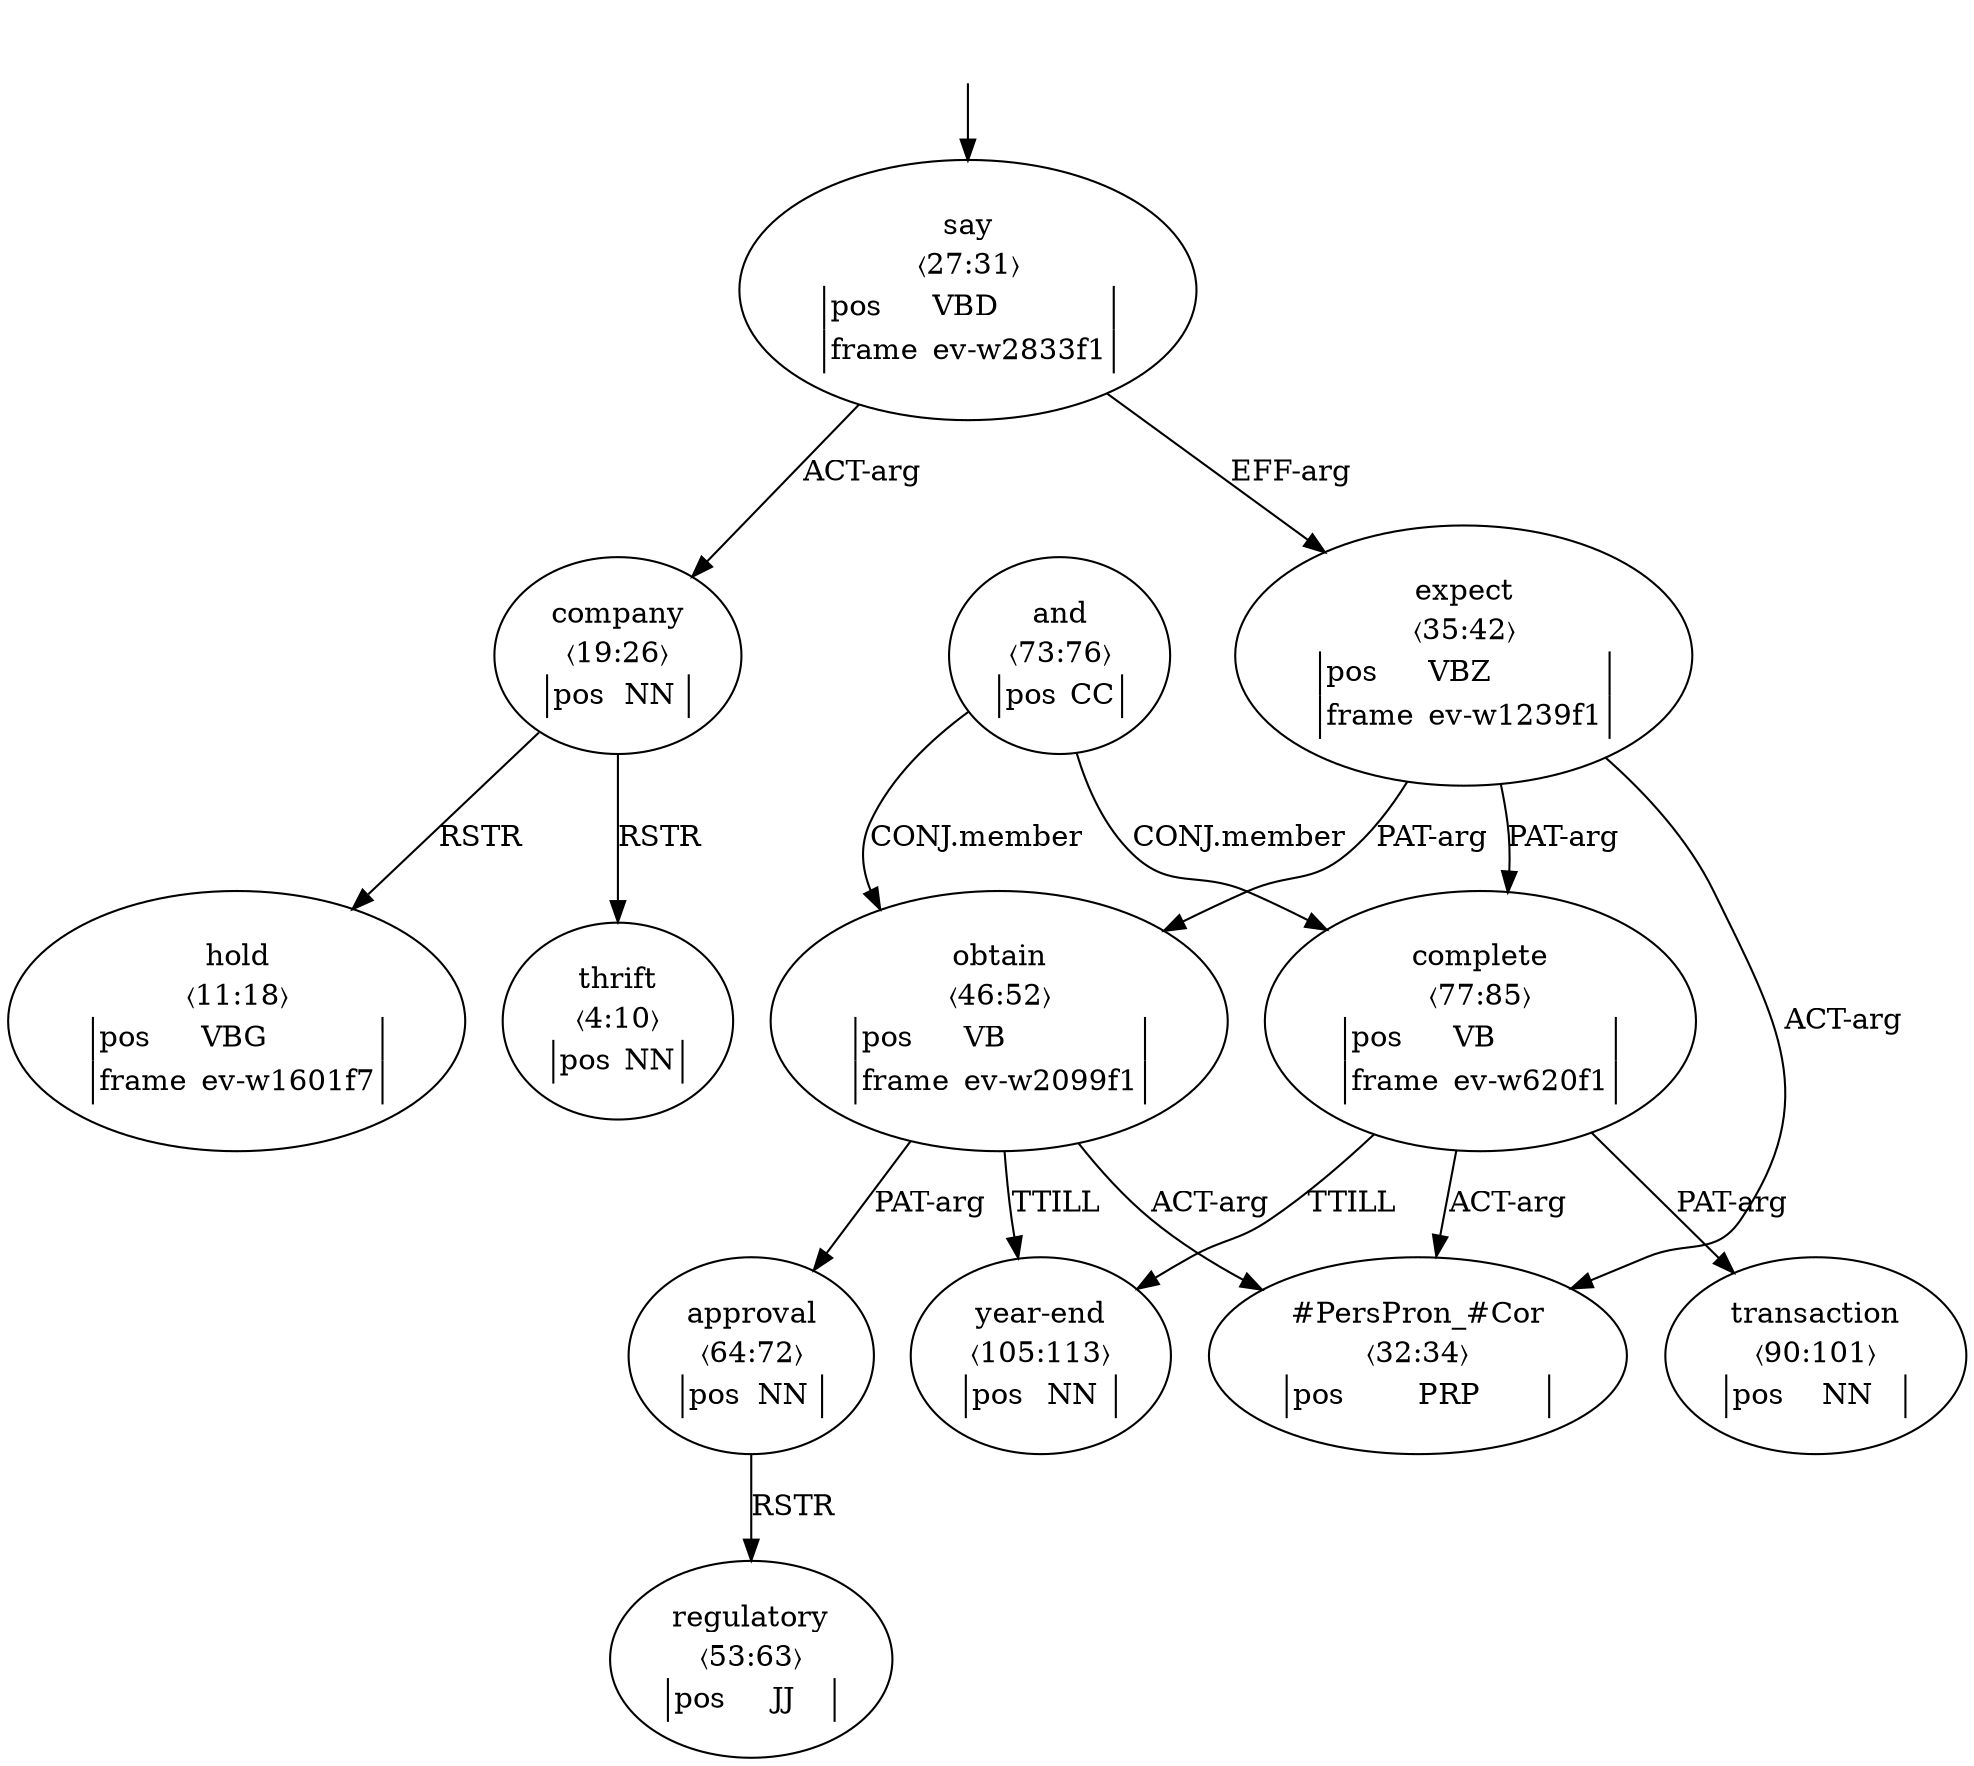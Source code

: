 digraph "20006002" {
  top [ style=invis ];
  top -> 4;
  1 [ label=<<table align="center" border="0" cellspacing="0"><tr><td colspan="2">thrift</td></tr><tr><td colspan="2">〈4:10〉</td></tr><tr><td sides="l" border="1" align="left">pos</td><td sides="r" border="1" align="left">NN</td></tr></table>> ];
  2 [ label=<<table align="center" border="0" cellspacing="0"><tr><td colspan="2">hold</td></tr><tr><td colspan="2">〈11:18〉</td></tr><tr><td sides="l" border="1" align="left">pos</td><td sides="r" border="1" align="left">VBG</td></tr><tr><td sides="l" border="1" align="left">frame</td><td sides="r" border="1" align="left">ev-w1601f7</td></tr></table>> ];
  3 [ label=<<table align="center" border="0" cellspacing="0"><tr><td colspan="2">company</td></tr><tr><td colspan="2">〈19:26〉</td></tr><tr><td sides="l" border="1" align="left">pos</td><td sides="r" border="1" align="left">NN</td></tr></table>> ];
  4 [ label=<<table align="center" border="0" cellspacing="0"><tr><td colspan="2">say</td></tr><tr><td colspan="2">〈27:31〉</td></tr><tr><td sides="l" border="1" align="left">pos</td><td sides="r" border="1" align="left">VBD</td></tr><tr><td sides="l" border="1" align="left">frame</td><td sides="r" border="1" align="left">ev-w2833f1</td></tr></table>> ];
  5 [ label=<<table align="center" border="0" cellspacing="0"><tr><td colspan="2">#PersPron_#Cor</td></tr><tr><td colspan="2">〈32:34〉</td></tr><tr><td sides="l" border="1" align="left">pos</td><td sides="r" border="1" align="left">PRP</td></tr></table>> ];
  6 [ label=<<table align="center" border="0" cellspacing="0"><tr><td colspan="2">expect</td></tr><tr><td colspan="2">〈35:42〉</td></tr><tr><td sides="l" border="1" align="left">pos</td><td sides="r" border="1" align="left">VBZ</td></tr><tr><td sides="l" border="1" align="left">frame</td><td sides="r" border="1" align="left">ev-w1239f1</td></tr></table>> ];
  8 [ label=<<table align="center" border="0" cellspacing="0"><tr><td colspan="2">obtain</td></tr><tr><td colspan="2">〈46:52〉</td></tr><tr><td sides="l" border="1" align="left">pos</td><td sides="r" border="1" align="left">VB</td></tr><tr><td sides="l" border="1" align="left">frame</td><td sides="r" border="1" align="left">ev-w2099f1</td></tr></table>> ];
  9 [ label=<<table align="center" border="0" cellspacing="0"><tr><td colspan="2">regulatory</td></tr><tr><td colspan="2">〈53:63〉</td></tr><tr><td sides="l" border="1" align="left">pos</td><td sides="r" border="1" align="left">JJ</td></tr></table>> ];
  10 [ label=<<table align="center" border="0" cellspacing="0"><tr><td colspan="2">approval</td></tr><tr><td colspan="2">〈64:72〉</td></tr><tr><td sides="l" border="1" align="left">pos</td><td sides="r" border="1" align="left">NN</td></tr></table>> ];
  11 [ label=<<table align="center" border="0" cellspacing="0"><tr><td colspan="2">and</td></tr><tr><td colspan="2">〈73:76〉</td></tr><tr><td sides="l" border="1" align="left">pos</td><td sides="r" border="1" align="left">CC</td></tr></table>> ];
  12 [ label=<<table align="center" border="0" cellspacing="0"><tr><td colspan="2">complete</td></tr><tr><td colspan="2">〈77:85〉</td></tr><tr><td sides="l" border="1" align="left">pos</td><td sides="r" border="1" align="left">VB</td></tr><tr><td sides="l" border="1" align="left">frame</td><td sides="r" border="1" align="left">ev-w620f1</td></tr></table>> ];
  14 [ label=<<table align="center" border="0" cellspacing="0"><tr><td colspan="2">transaction</td></tr><tr><td colspan="2">〈90:101〉</td></tr><tr><td sides="l" border="1" align="left">pos</td><td sides="r" border="1" align="left">NN</td></tr></table>> ];
  16 [ label=<<table align="center" border="0" cellspacing="0"><tr><td colspan="2">year-end</td></tr><tr><td colspan="2">〈105:113〉</td></tr><tr><td sides="l" border="1" align="left">pos</td><td sides="r" border="1" align="left">NN</td></tr></table>> ];
  3 -> 1 [ label="RSTR" ];
  6 -> 8 [ label="PAT-arg" ];
  11 -> 8 [ label="CONJ.member" ];
  8 -> 5 [ label="ACT-arg" ];
  12 -> 16 [ label="TTILL" ];
  12 -> 5 [ label="ACT-arg" ];
  4 -> 3 [ label="ACT-arg" ];
  12 -> 14 [ label="PAT-arg" ];
  6 -> 5 [ label="ACT-arg" ];
  3 -> 2 [ label="RSTR" ];
  11 -> 12 [ label="CONJ.member" ];
  8 -> 16 [ label="TTILL" ];
  4 -> 6 [ label="EFF-arg" ];
  8 -> 10 [ label="PAT-arg" ];
  10 -> 9 [ label="RSTR" ];
  6 -> 12 [ label="PAT-arg" ];
}

